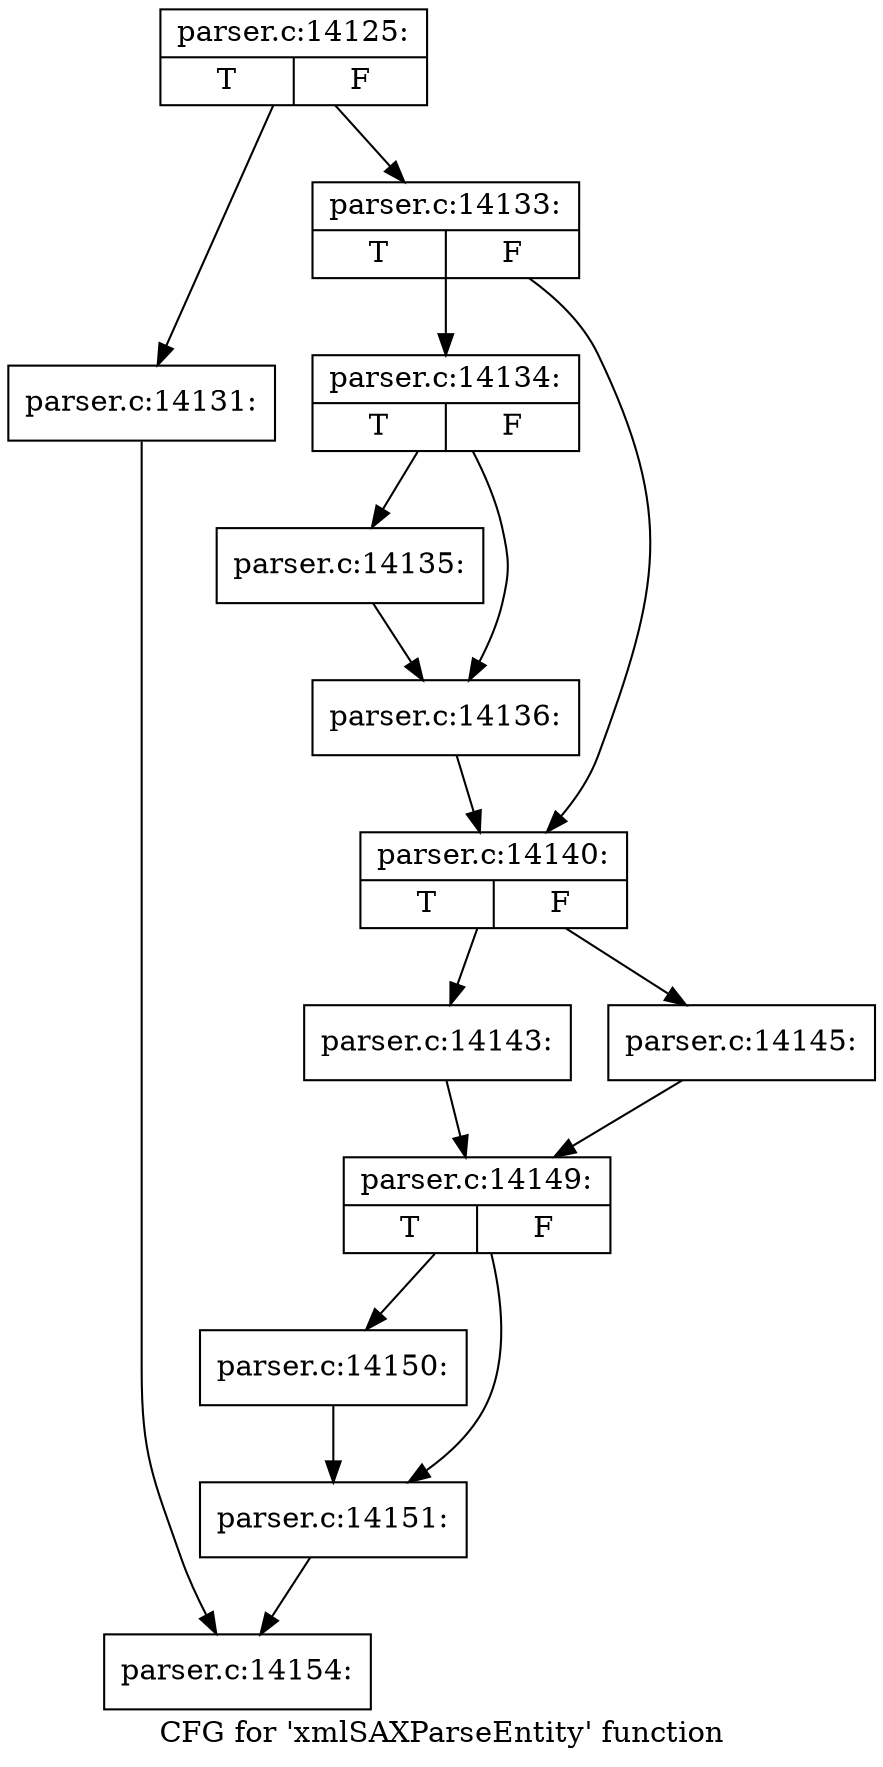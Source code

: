 digraph "CFG for 'xmlSAXParseEntity' function" {
	label="CFG for 'xmlSAXParseEntity' function";

	Node0x5f5d810 [shape=record,label="{parser.c:14125:|{<s0>T|<s1>F}}"];
	Node0x5f5d810 -> Node0x5f5ef90;
	Node0x5f5d810 -> Node0x5f5f320;
	Node0x5f5ef90 [shape=record,label="{parser.c:14131:}"];
	Node0x5f5ef90 -> Node0x5f3f070;
	Node0x5f5f320 [shape=record,label="{parser.c:14133:|{<s0>T|<s1>F}}"];
	Node0x5f5f320 -> Node0x5f5f5c0;
	Node0x5f5f320 -> Node0x5f5f610;
	Node0x5f5f5c0 [shape=record,label="{parser.c:14134:|{<s0>T|<s1>F}}"];
	Node0x5f5f5c0 -> Node0x5f5f860;
	Node0x5f5f5c0 -> Node0x5f5f8b0;
	Node0x5f5f860 [shape=record,label="{parser.c:14135:}"];
	Node0x5f5f860 -> Node0x5f5f8b0;
	Node0x5f5f8b0 [shape=record,label="{parser.c:14136:}"];
	Node0x5f5f8b0 -> Node0x5f5f610;
	Node0x5f5f610 [shape=record,label="{parser.c:14140:|{<s0>T|<s1>F}}"];
	Node0x5f5f610 -> Node0x5f60720;
	Node0x5f5f610 -> Node0x5f607c0;
	Node0x5f60720 [shape=record,label="{parser.c:14143:}"];
	Node0x5f60720 -> Node0x5f60770;
	Node0x5f607c0 [shape=record,label="{parser.c:14145:}"];
	Node0x5f607c0 -> Node0x5f60770;
	Node0x5f60770 [shape=record,label="{parser.c:14149:|{<s0>T|<s1>F}}"];
	Node0x5f60770 -> Node0x5f61530;
	Node0x5f60770 -> Node0x5f61580;
	Node0x5f61530 [shape=record,label="{parser.c:14150:}"];
	Node0x5f61530 -> Node0x5f61580;
	Node0x5f61580 [shape=record,label="{parser.c:14151:}"];
	Node0x5f61580 -> Node0x5f3f070;
	Node0x5f3f070 [shape=record,label="{parser.c:14154:}"];
}
